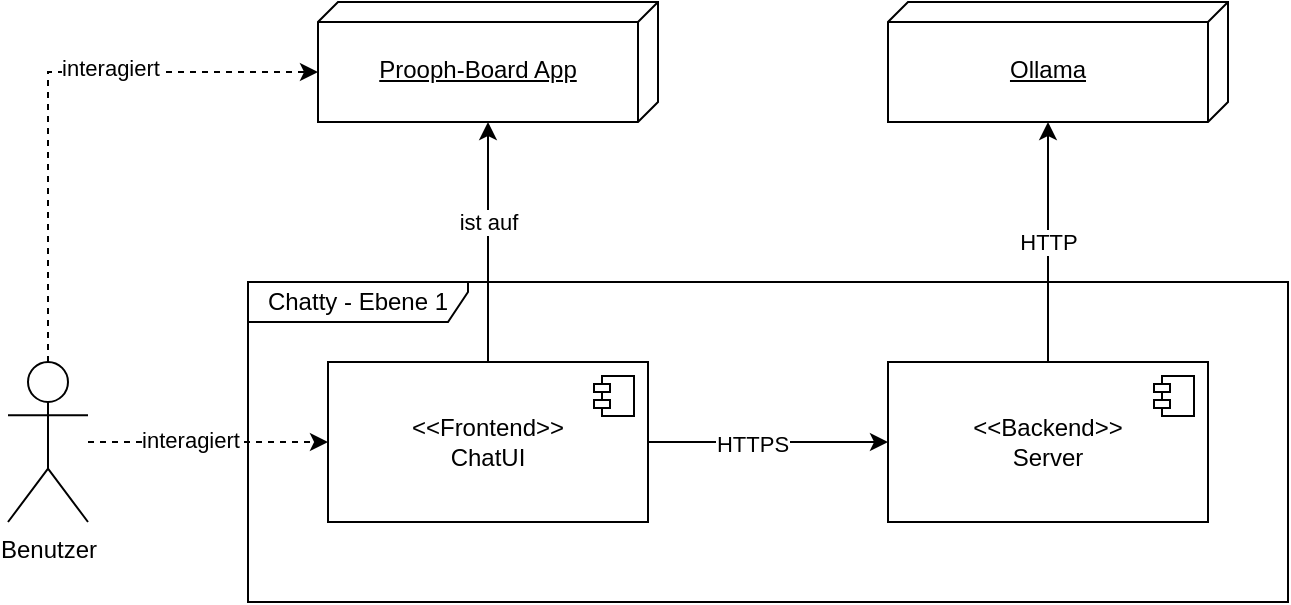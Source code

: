 <mxfile version="24.4.13" type="device">
  <diagram name="Page-1" id="ZwrMgHOAOSTUX9lDPq4O">
    <mxGraphModel dx="982" dy="603" grid="1" gridSize="10" guides="1" tooltips="1" connect="1" arrows="1" fold="1" page="1" pageScale="1" pageWidth="850" pageHeight="1100" math="0" shadow="0">
      <root>
        <mxCell id="0" />
        <mxCell id="1" parent="0" />
        <mxCell id="Wx9CygOcPYhlQbpDBMRr-1" value="Benutzer" style="shape=umlActor;verticalLabelPosition=bottom;verticalAlign=top;html=1;outlineConnect=0;" vertex="1" parent="1">
          <mxGeometry x="40" y="240" width="40" height="80" as="geometry" />
        </mxCell>
        <mxCell id="Wx9CygOcPYhlQbpDBMRr-10" value="" style="endArrow=classic;html=1;rounded=0;entryX=0;entryY=0.5;entryDx=0;entryDy=0;dashed=1;" edge="1" parent="1" source="Wx9CygOcPYhlQbpDBMRr-1" target="Wx9CygOcPYhlQbpDBMRr-3">
          <mxGeometry width="50" height="50" relative="1" as="geometry">
            <mxPoint x="240" y="290" as="sourcePoint" />
            <mxPoint x="290" y="240" as="targetPoint" />
          </mxGeometry>
        </mxCell>
        <mxCell id="Wx9CygOcPYhlQbpDBMRr-11" value="interagiert" style="edgeLabel;html=1;align=center;verticalAlign=middle;resizable=0;points=[];" vertex="1" connectable="0" parent="Wx9CygOcPYhlQbpDBMRr-10">
          <mxGeometry x="-0.15" y="1" relative="1" as="geometry">
            <mxPoint as="offset" />
          </mxGeometry>
        </mxCell>
        <mxCell id="Wx9CygOcPYhlQbpDBMRr-12" value="" style="endArrow=classic;html=1;rounded=0;dashed=1;exitX=0.5;exitY=0;exitDx=0;exitDy=0;exitPerimeter=0;entryX=0;entryY=0;entryDx=35;entryDy=170;entryPerimeter=0;" edge="1" parent="1" source="Wx9CygOcPYhlQbpDBMRr-1" target="Wx9CygOcPYhlQbpDBMRr-16">
          <mxGeometry width="50" height="50" relative="1" as="geometry">
            <mxPoint x="40" y="160" as="sourcePoint" />
            <mxPoint x="170" y="105" as="targetPoint" />
            <Array as="points">
              <mxPoint x="60" y="95" />
            </Array>
          </mxGeometry>
        </mxCell>
        <mxCell id="Wx9CygOcPYhlQbpDBMRr-13" value="interagiert" style="edgeLabel;html=1;align=center;verticalAlign=middle;resizable=0;points=[];" vertex="1" connectable="0" parent="Wx9CygOcPYhlQbpDBMRr-12">
          <mxGeometry relative="1" as="geometry">
            <mxPoint x="31" y="-7" as="offset" />
          </mxGeometry>
        </mxCell>
        <mxCell id="Wx9CygOcPYhlQbpDBMRr-16" value="&lt;p&gt;Prooph-Board App&lt;/p&gt;" style="verticalAlign=top;align=center;spacingTop=8;spacingLeft=2;spacingRight=12;shape=cube;size=10;direction=south;fontStyle=4;html=1;whiteSpace=wrap;" vertex="1" parent="1">
          <mxGeometry x="195" y="60" width="170" height="60" as="geometry" />
        </mxCell>
        <mxCell id="Wx9CygOcPYhlQbpDBMRr-3" value="&lt;div&gt;&amp;lt;&amp;lt;Frontend&amp;gt;&amp;gt;&lt;/div&gt;ChatUI" style="html=1;dropTarget=0;whiteSpace=wrap;container=0;" vertex="1" parent="1">
          <mxGeometry x="200" y="240" width="160" height="80" as="geometry" />
        </mxCell>
        <mxCell id="Wx9CygOcPYhlQbpDBMRr-4" value="" style="shape=module;jettyWidth=8;jettyHeight=4;container=0;" vertex="1" parent="1">
          <mxGeometry x="333" y="247" width="20" height="20" as="geometry">
            <mxPoint x="-27" y="7" as="offset" />
          </mxGeometry>
        </mxCell>
        <mxCell id="Wx9CygOcPYhlQbpDBMRr-14" value="" style="endArrow=classic;html=1;rounded=0;entryX=0;entryY=0.5;entryDx=0;entryDy=0;exitX=1;exitY=0.5;exitDx=0;exitDy=0;" edge="1" parent="1" source="Wx9CygOcPYhlQbpDBMRr-3" target="Wx9CygOcPYhlQbpDBMRr-5">
          <mxGeometry width="50" height="50" relative="1" as="geometry">
            <mxPoint x="240" y="290" as="sourcePoint" />
            <mxPoint x="290" y="240" as="targetPoint" />
          </mxGeometry>
        </mxCell>
        <mxCell id="Wx9CygOcPYhlQbpDBMRr-15" value="HTTPS" style="edgeLabel;html=1;align=center;verticalAlign=middle;resizable=0;points=[];container=0;" vertex="1" connectable="0" parent="Wx9CygOcPYhlQbpDBMRr-14">
          <mxGeometry x="-0.139" y="-1" relative="1" as="geometry">
            <mxPoint as="offset" />
          </mxGeometry>
        </mxCell>
        <mxCell id="Wx9CygOcPYhlQbpDBMRr-17" value="" style="group" vertex="1" connectable="0" parent="1">
          <mxGeometry x="480" y="240" width="160" height="80" as="geometry" />
        </mxCell>
        <mxCell id="Wx9CygOcPYhlQbpDBMRr-5" value="&lt;div&gt;&amp;lt;&amp;lt;Backend&amp;gt;&amp;gt;&lt;/div&gt;Server" style="html=1;dropTarget=0;whiteSpace=wrap;container=0;" vertex="1" parent="Wx9CygOcPYhlQbpDBMRr-17">
          <mxGeometry width="160" height="80" as="geometry" />
        </mxCell>
        <mxCell id="Wx9CygOcPYhlQbpDBMRr-6" value="" style="shape=module;jettyWidth=8;jettyHeight=4;container=0;" vertex="1" parent="Wx9CygOcPYhlQbpDBMRr-17">
          <mxGeometry x="133" y="7" width="20" height="20" as="geometry">
            <mxPoint x="-27" y="7" as="offset" />
          </mxGeometry>
        </mxCell>
        <mxCell id="Wx9CygOcPYhlQbpDBMRr-19" value="" style="endArrow=classic;html=1;rounded=0;entryX=0;entryY=0;entryDx=60;entryDy=85;exitX=0.5;exitY=0;exitDx=0;exitDy=0;entryPerimeter=0;" edge="1" parent="1" source="Wx9CygOcPYhlQbpDBMRr-3" target="Wx9CygOcPYhlQbpDBMRr-16">
          <mxGeometry width="50" height="50" relative="1" as="geometry">
            <mxPoint x="240" y="180" as="sourcePoint" />
            <mxPoint x="360" y="180" as="targetPoint" />
          </mxGeometry>
        </mxCell>
        <mxCell id="Wx9CygOcPYhlQbpDBMRr-21" value="ist auf" style="edgeLabel;html=1;align=center;verticalAlign=middle;resizable=0;points=[];" vertex="1" connectable="0" parent="Wx9CygOcPYhlQbpDBMRr-19">
          <mxGeometry x="0.125" y="1" relative="1" as="geometry">
            <mxPoint x="1" y="-3" as="offset" />
          </mxGeometry>
        </mxCell>
        <mxCell id="Wx9CygOcPYhlQbpDBMRr-22" value="&lt;p&gt;Ollama&lt;/p&gt;" style="verticalAlign=top;align=center;spacingTop=8;spacingLeft=2;spacingRight=12;shape=cube;size=10;direction=south;fontStyle=4;html=1;whiteSpace=wrap;" vertex="1" parent="1">
          <mxGeometry x="480" y="60" width="170" height="60" as="geometry" />
        </mxCell>
        <mxCell id="Wx9CygOcPYhlQbpDBMRr-23" value="Chatty - Ebene 1" style="shape=umlFrame;whiteSpace=wrap;html=1;pointerEvents=0;width=110;height=20;container=0;" vertex="1" parent="1">
          <mxGeometry x="160" y="200" width="520" height="160" as="geometry" />
        </mxCell>
        <mxCell id="Wx9CygOcPYhlQbpDBMRr-24" value="" style="endArrow=classic;html=1;rounded=0;entryX=0;entryY=0;entryDx=60;entryDy=90;exitX=0.5;exitY=0;exitDx=0;exitDy=0;entryPerimeter=0;" edge="1" parent="1" source="Wx9CygOcPYhlQbpDBMRr-5" target="Wx9CygOcPYhlQbpDBMRr-22">
          <mxGeometry width="50" height="50" relative="1" as="geometry">
            <mxPoint x="480" y="170" as="sourcePoint" />
            <mxPoint x="640" y="170" as="targetPoint" />
          </mxGeometry>
        </mxCell>
        <mxCell id="Wx9CygOcPYhlQbpDBMRr-25" value="HTTP" style="edgeLabel;html=1;align=center;verticalAlign=middle;resizable=0;points=[];container=0;" vertex="1" connectable="0" parent="Wx9CygOcPYhlQbpDBMRr-24">
          <mxGeometry x="-0.139" y="-1" relative="1" as="geometry">
            <mxPoint x="-1" y="-9" as="offset" />
          </mxGeometry>
        </mxCell>
      </root>
    </mxGraphModel>
  </diagram>
</mxfile>

